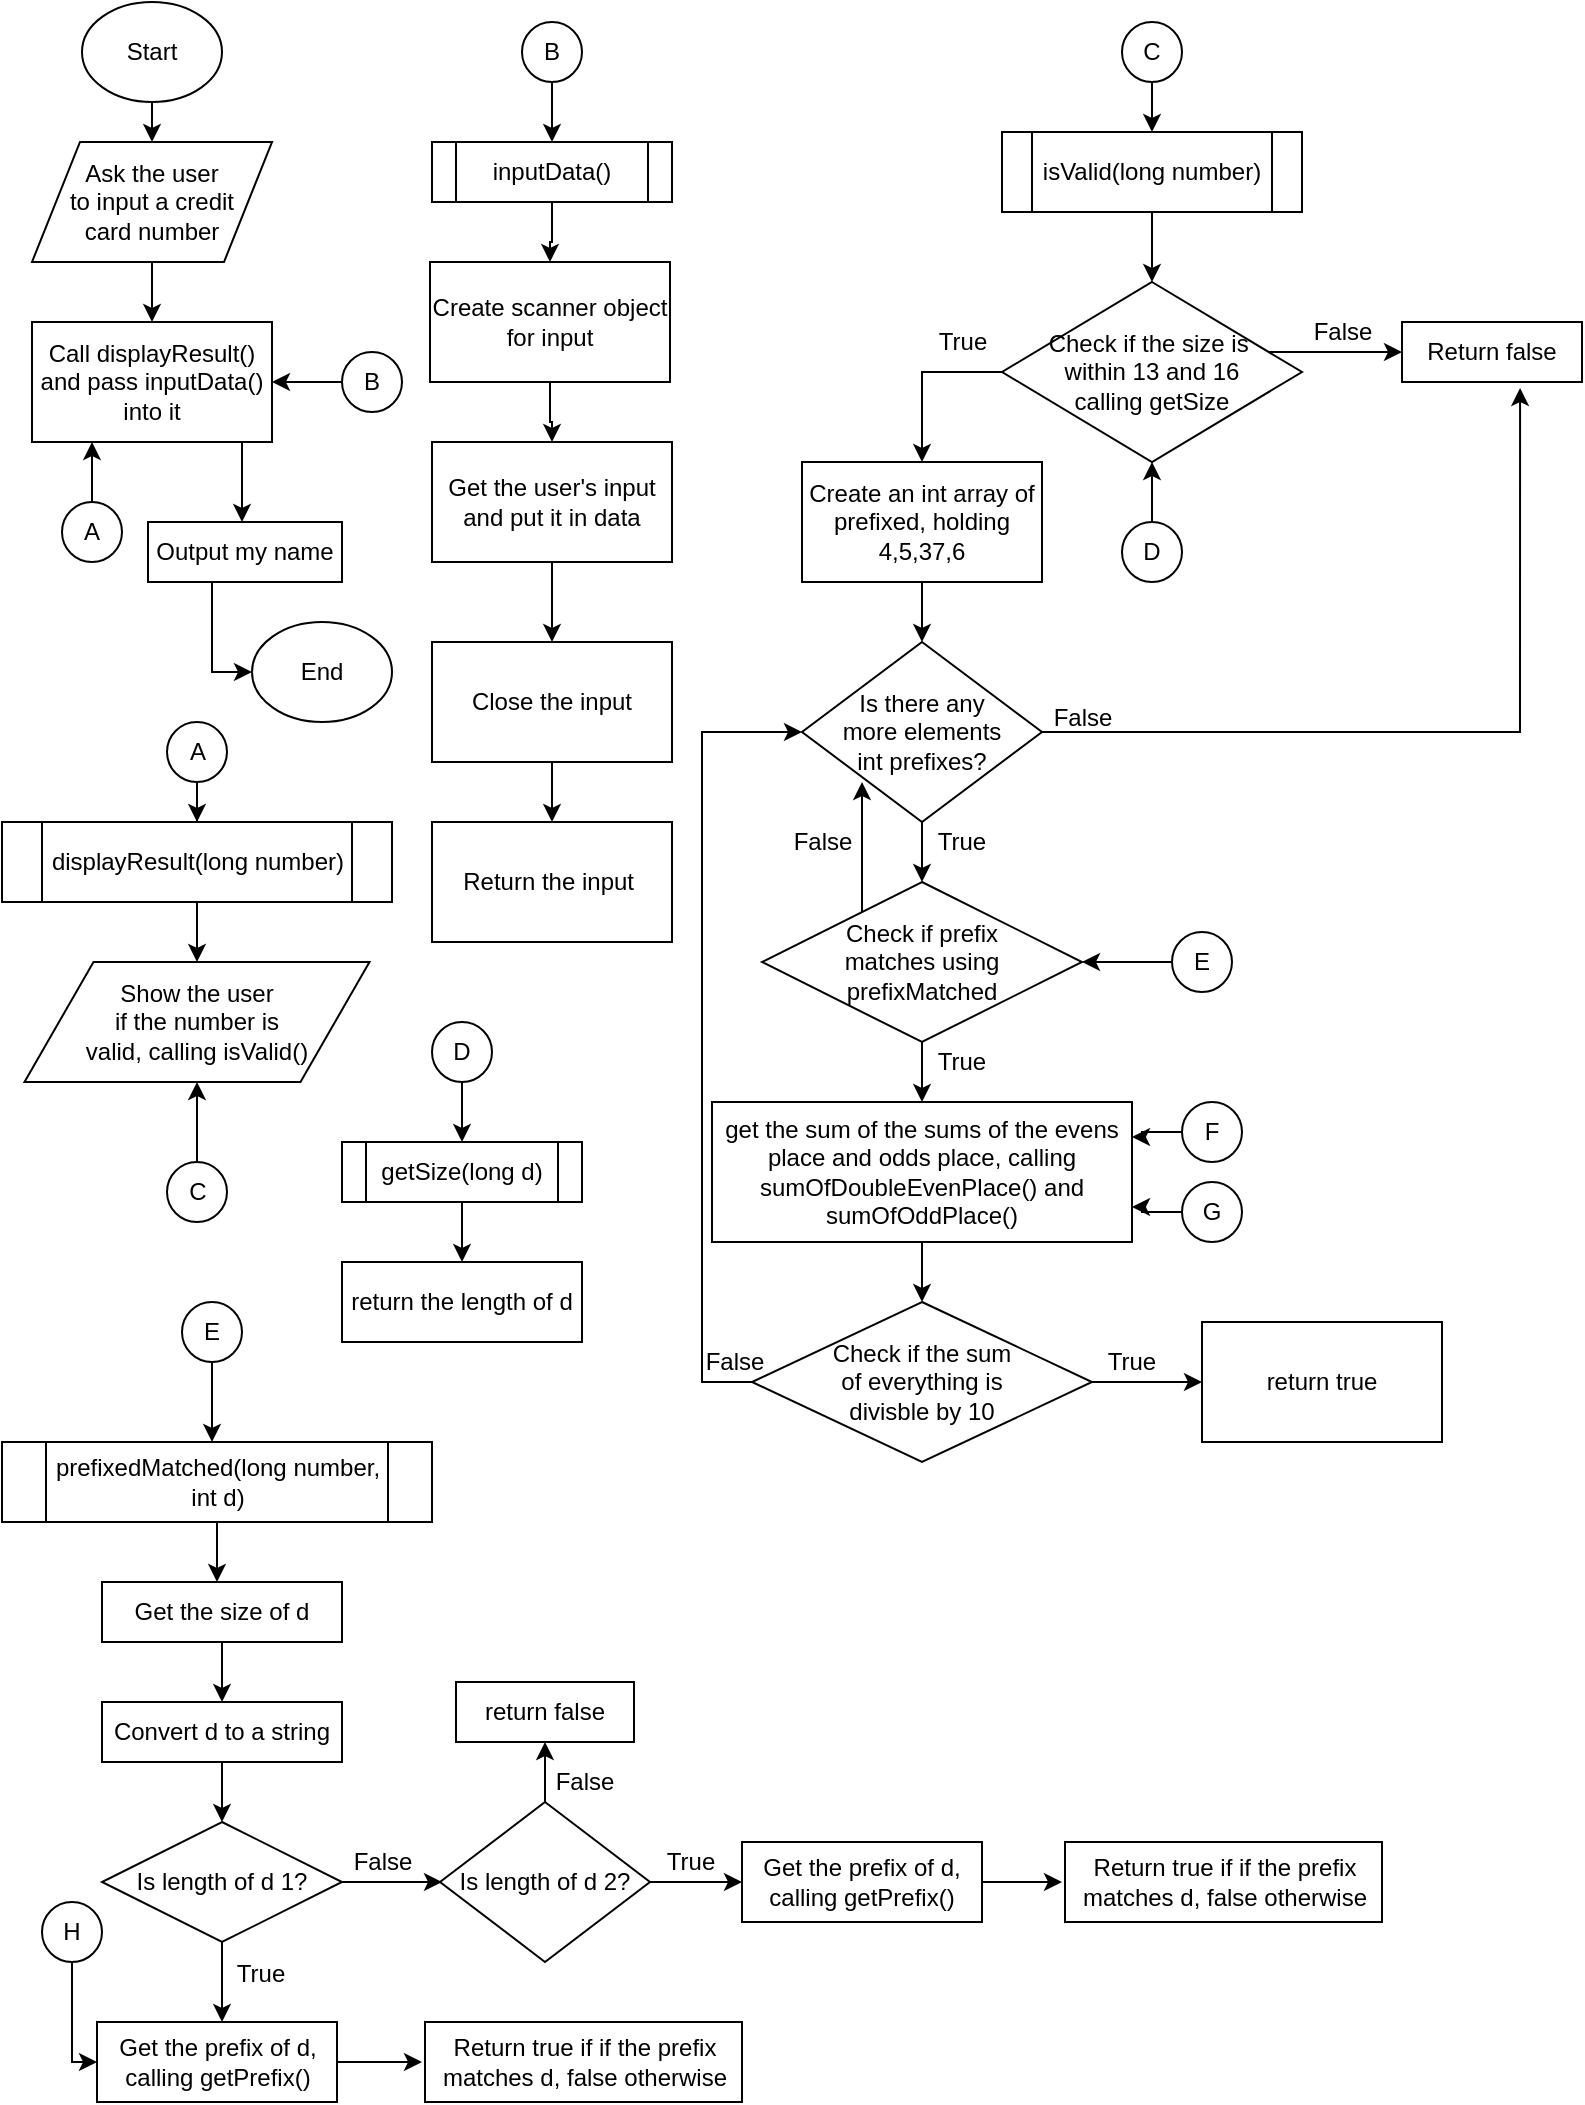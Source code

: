 <mxfile version="12.5.3" type="device" pages="3"><diagram id="Zh3_tACaRsR94poeAZzj" name="Page-1"><mxGraphModel dx="1086" dy="806" grid="1" gridSize="10" guides="1" tooltips="1" connect="1" arrows="1" fold="1" page="1" pageScale="1" pageWidth="850" pageHeight="1100" math="0" shadow="0"><root><mxCell id="0"/><mxCell id="1" parent="0"/><mxCell id="JKBiTN88IrvQaMKYuZO1-2" style="edgeStyle=orthogonalEdgeStyle;rounded=0;orthogonalLoop=1;jettySize=auto;html=1;" edge="1" parent="1" source="JKBiTN88IrvQaMKYuZO1-1"><mxGeometry relative="1" as="geometry"><mxPoint x="75" y="90" as="targetPoint"/></mxGeometry></mxCell><mxCell id="JKBiTN88IrvQaMKYuZO1-1" value="Start" style="ellipse;whiteSpace=wrap;html=1;" vertex="1" parent="1"><mxGeometry x="40" y="20" width="70" height="50" as="geometry"/></mxCell><mxCell id="JKBiTN88IrvQaMKYuZO1-10" style="edgeStyle=orthogonalEdgeStyle;rounded=0;orthogonalLoop=1;jettySize=auto;html=1;" edge="1" parent="1" source="JKBiTN88IrvQaMKYuZO1-9"><mxGeometry relative="1" as="geometry"><mxPoint x="75" y="180" as="targetPoint"/></mxGeometry></mxCell><mxCell id="JKBiTN88IrvQaMKYuZO1-9" value="Ask the user&lt;br&gt;to input a credit&lt;br&gt;card number" style="shape=parallelogram;perimeter=parallelogramPerimeter;whiteSpace=wrap;html=1;" vertex="1" parent="1"><mxGeometry x="15" y="90" width="120" height="60" as="geometry"/></mxCell><mxCell id="JKBiTN88IrvQaMKYuZO1-82" style="edgeStyle=orthogonalEdgeStyle;rounded=0;orthogonalLoop=1;jettySize=auto;html=1;" edge="1" parent="1" source="JKBiTN88IrvQaMKYuZO1-11"><mxGeometry relative="1" as="geometry"><mxPoint x="120" y="280" as="targetPoint"/><Array as="points"><mxPoint x="120" y="250"/><mxPoint x="120" y="250"/></Array></mxGeometry></mxCell><mxCell id="JKBiTN88IrvQaMKYuZO1-11" value="Call displayResult() and pass inputData() into it" style="rounded=0;whiteSpace=wrap;html=1;" vertex="1" parent="1"><mxGeometry x="15" y="180" width="120" height="60" as="geometry"/></mxCell><mxCell id="JKBiTN88IrvQaMKYuZO1-14" style="edgeStyle=orthogonalEdgeStyle;rounded=0;orthogonalLoop=1;jettySize=auto;html=1;entryX=0.25;entryY=1;entryDx=0;entryDy=0;" edge="1" parent="1" source="JKBiTN88IrvQaMKYuZO1-12" target="JKBiTN88IrvQaMKYuZO1-11"><mxGeometry relative="1" as="geometry"/></mxCell><mxCell id="JKBiTN88IrvQaMKYuZO1-12" value="A" style="ellipse;whiteSpace=wrap;html=1;aspect=fixed;" vertex="1" parent="1"><mxGeometry x="30" y="270" width="30" height="30" as="geometry"/></mxCell><mxCell id="JKBiTN88IrvQaMKYuZO1-15" style="edgeStyle=orthogonalEdgeStyle;rounded=0;orthogonalLoop=1;jettySize=auto;html=1;entryX=1;entryY=0.5;entryDx=0;entryDy=0;" edge="1" parent="1" source="JKBiTN88IrvQaMKYuZO1-13" target="JKBiTN88IrvQaMKYuZO1-11"><mxGeometry relative="1" as="geometry"/></mxCell><mxCell id="JKBiTN88IrvQaMKYuZO1-13" value="B" style="ellipse;whiteSpace=wrap;html=1;aspect=fixed;" vertex="1" parent="1"><mxGeometry x="170" y="195" width="30" height="30" as="geometry"/></mxCell><mxCell id="JKBiTN88IrvQaMKYuZO1-18" style="edgeStyle=orthogonalEdgeStyle;rounded=0;orthogonalLoop=1;jettySize=auto;html=1;entryX=0.5;entryY=0;entryDx=0;entryDy=0;" edge="1" parent="1" source="JKBiTN88IrvQaMKYuZO1-16" target="JKBiTN88IrvQaMKYuZO1-19"><mxGeometry relative="1" as="geometry"><mxPoint x="75" y="380" as="targetPoint"/></mxGeometry></mxCell><mxCell id="JKBiTN88IrvQaMKYuZO1-16" value="A" style="ellipse;whiteSpace=wrap;html=1;aspect=fixed;" vertex="1" parent="1"><mxGeometry x="82.5" y="380" width="30" height="30" as="geometry"/></mxCell><mxCell id="JKBiTN88IrvQaMKYuZO1-27" style="edgeStyle=orthogonalEdgeStyle;rounded=0;orthogonalLoop=1;jettySize=auto;html=1;entryX=0.5;entryY=0;entryDx=0;entryDy=0;" edge="1" parent="1" source="JKBiTN88IrvQaMKYuZO1-17" target="JKBiTN88IrvQaMKYuZO1-38"><mxGeometry relative="1" as="geometry"><mxPoint x="320" y="70" as="targetPoint"/></mxGeometry></mxCell><mxCell id="JKBiTN88IrvQaMKYuZO1-17" value="B" style="ellipse;whiteSpace=wrap;html=1;aspect=fixed;" vertex="1" parent="1"><mxGeometry x="260" y="30" width="30" height="30" as="geometry"/></mxCell><mxCell id="JKBiTN88IrvQaMKYuZO1-21" style="edgeStyle=orthogonalEdgeStyle;rounded=0;orthogonalLoop=1;jettySize=auto;html=1;entryX=0.5;entryY=0;entryDx=0;entryDy=0;" edge="1" parent="1" source="JKBiTN88IrvQaMKYuZO1-19" target="JKBiTN88IrvQaMKYuZO1-20"><mxGeometry relative="1" as="geometry"><mxPoint x="97.5" y="450" as="targetPoint"/></mxGeometry></mxCell><mxCell id="JKBiTN88IrvQaMKYuZO1-19" value="displayResult(long number)" style="shape=process;whiteSpace=wrap;html=1;backgroundOutline=1;" vertex="1" parent="1"><mxGeometry y="430" width="195" height="40" as="geometry"/></mxCell><mxCell id="JKBiTN88IrvQaMKYuZO1-20" value="Show the user&lt;br&gt;if the number is&lt;br&gt;valid, calling isValid()" style="shape=parallelogram;perimeter=parallelogramPerimeter;whiteSpace=wrap;html=1;" vertex="1" parent="1"><mxGeometry x="11.25" y="500" width="172.5" height="60" as="geometry"/></mxCell><mxCell id="JKBiTN88IrvQaMKYuZO1-25" style="edgeStyle=orthogonalEdgeStyle;rounded=0;orthogonalLoop=1;jettySize=auto;html=1;entryX=0.5;entryY=1;entryDx=0;entryDy=0;" edge="1" parent="1" source="JKBiTN88IrvQaMKYuZO1-22" target="JKBiTN88IrvQaMKYuZO1-20"><mxGeometry relative="1" as="geometry"/></mxCell><mxCell id="JKBiTN88IrvQaMKYuZO1-22" value="C" style="ellipse;whiteSpace=wrap;html=1;aspect=fixed;" vertex="1" parent="1"><mxGeometry x="82.5" y="600" width="30" height="30" as="geometry"/></mxCell><mxCell id="JKBiTN88IrvQaMKYuZO1-42" style="edgeStyle=orthogonalEdgeStyle;rounded=0;orthogonalLoop=1;jettySize=auto;html=1;" edge="1" parent="1" source="JKBiTN88IrvQaMKYuZO1-26" target="JKBiTN88IrvQaMKYuZO1-41"><mxGeometry relative="1" as="geometry"/></mxCell><mxCell id="JKBiTN88IrvQaMKYuZO1-26" value="C" style="ellipse;whiteSpace=wrap;html=1;aspect=fixed;" vertex="1" parent="1"><mxGeometry x="560" y="30" width="30" height="30" as="geometry"/></mxCell><mxCell id="JKBiTN88IrvQaMKYuZO1-29" style="edgeStyle=orthogonalEdgeStyle;rounded=0;orthogonalLoop=1;jettySize=auto;html=1;entryX=0.5;entryY=0;entryDx=0;entryDy=0;" edge="1" parent="1" source="JKBiTN88IrvQaMKYuZO1-28" target="JKBiTN88IrvQaMKYuZO1-30"><mxGeometry relative="1" as="geometry"><mxPoint x="275" y="180" as="targetPoint"/></mxGeometry></mxCell><mxCell id="JKBiTN88IrvQaMKYuZO1-28" value="Create scanner object for input" style="rounded=0;whiteSpace=wrap;html=1;" vertex="1" parent="1"><mxGeometry x="214" y="150" width="120" height="60" as="geometry"/></mxCell><mxCell id="JKBiTN88IrvQaMKYuZO1-31" style="edgeStyle=orthogonalEdgeStyle;rounded=0;orthogonalLoop=1;jettySize=auto;html=1;entryX=0.5;entryY=0;entryDx=0;entryDy=0;" edge="1" parent="1" source="JKBiTN88IrvQaMKYuZO1-30" target="JKBiTN88IrvQaMKYuZO1-32"><mxGeometry relative="1" as="geometry"><mxPoint x="275" y="270" as="targetPoint"/></mxGeometry></mxCell><mxCell id="JKBiTN88IrvQaMKYuZO1-30" value="Get the user's input and put it in data" style="rounded=0;whiteSpace=wrap;html=1;" vertex="1" parent="1"><mxGeometry x="215" y="240" width="120" height="60" as="geometry"/></mxCell><mxCell id="JKBiTN88IrvQaMKYuZO1-33" style="edgeStyle=orthogonalEdgeStyle;rounded=0;orthogonalLoop=1;jettySize=auto;html=1;entryX=0.5;entryY=0;entryDx=0;entryDy=0;" edge="1" parent="1" source="JKBiTN88IrvQaMKYuZO1-32" target="JKBiTN88IrvQaMKYuZO1-34"><mxGeometry relative="1" as="geometry"><mxPoint x="275" y="360" as="targetPoint"/></mxGeometry></mxCell><mxCell id="JKBiTN88IrvQaMKYuZO1-32" value="Close the input" style="rounded=0;whiteSpace=wrap;html=1;" vertex="1" parent="1"><mxGeometry x="215" y="340" width="120" height="60" as="geometry"/></mxCell><mxCell id="JKBiTN88IrvQaMKYuZO1-34" value="Return the input&amp;nbsp;" style="rounded=0;whiteSpace=wrap;html=1;" vertex="1" parent="1"><mxGeometry x="215" y="430" width="120" height="60" as="geometry"/></mxCell><mxCell id="JKBiTN88IrvQaMKYuZO1-40" style="edgeStyle=orthogonalEdgeStyle;rounded=0;orthogonalLoop=1;jettySize=auto;html=1;entryX=0.5;entryY=0;entryDx=0;entryDy=0;" edge="1" parent="1" source="JKBiTN88IrvQaMKYuZO1-38" target="JKBiTN88IrvQaMKYuZO1-28"><mxGeometry relative="1" as="geometry"/></mxCell><mxCell id="JKBiTN88IrvQaMKYuZO1-38" value="inputData()" style="shape=process;whiteSpace=wrap;html=1;backgroundOutline=1;" vertex="1" parent="1"><mxGeometry x="215" y="90" width="120" height="30" as="geometry"/></mxCell><mxCell id="JKBiTN88IrvQaMKYuZO1-44" style="edgeStyle=orthogonalEdgeStyle;rounded=0;orthogonalLoop=1;jettySize=auto;html=1;" edge="1" parent="1" source="JKBiTN88IrvQaMKYuZO1-41" target="JKBiTN88IrvQaMKYuZO1-43"><mxGeometry relative="1" as="geometry"><mxPoint x="575" y="150" as="targetPoint"/></mxGeometry></mxCell><mxCell id="JKBiTN88IrvQaMKYuZO1-41" value="isValid(long number)" style="shape=process;whiteSpace=wrap;html=1;backgroundOutline=1;" vertex="1" parent="1"><mxGeometry x="500" y="85" width="150" height="40" as="geometry"/></mxCell><mxCell id="JKBiTN88IrvQaMKYuZO1-45" style="edgeStyle=orthogonalEdgeStyle;rounded=0;orthogonalLoop=1;jettySize=auto;html=1;" edge="1" parent="1" source="JKBiTN88IrvQaMKYuZO1-43"><mxGeometry relative="1" as="geometry"><mxPoint x="460" y="250" as="targetPoint"/><Array as="points"><mxPoint x="460" y="205"/></Array></mxGeometry></mxCell><mxCell id="JKBiTN88IrvQaMKYuZO1-46" style="edgeStyle=orthogonalEdgeStyle;rounded=0;orthogonalLoop=1;jettySize=auto;html=1;entryX=0;entryY=0.5;entryDx=0;entryDy=0;" edge="1" parent="1" source="JKBiTN88IrvQaMKYuZO1-43" target="JKBiTN88IrvQaMKYuZO1-49"><mxGeometry relative="1" as="geometry"><mxPoint x="710" y="200" as="targetPoint"/><Array as="points"><mxPoint x="660" y="195"/><mxPoint x="660" y="195"/></Array></mxGeometry></mxCell><mxCell id="JKBiTN88IrvQaMKYuZO1-43" value="Check if the size is&amp;nbsp;&lt;br&gt;within 13 and 16&lt;br&gt;calling getSize" style="rhombus;whiteSpace=wrap;html=1;" vertex="1" parent="1"><mxGeometry x="500" y="160" width="150" height="90" as="geometry"/></mxCell><mxCell id="JKBiTN88IrvQaMKYuZO1-47" value="False" style="text;html=1;align=center;verticalAlign=middle;resizable=0;points=[];autosize=1;" vertex="1" parent="1"><mxGeometry x="650" y="175" width="40" height="20" as="geometry"/></mxCell><mxCell id="JKBiTN88IrvQaMKYuZO1-48" value="True" style="text;html=1;align=center;verticalAlign=middle;resizable=0;points=[];autosize=1;" vertex="1" parent="1"><mxGeometry x="460" y="180" width="40" height="20" as="geometry"/></mxCell><mxCell id="JKBiTN88IrvQaMKYuZO1-49" value="Return false" style="rounded=0;whiteSpace=wrap;html=1;direction=east;" vertex="1" parent="1"><mxGeometry x="700" y="180" width="90" height="30" as="geometry"/></mxCell><mxCell id="JKBiTN88IrvQaMKYuZO1-54" style="edgeStyle=orthogonalEdgeStyle;rounded=0;orthogonalLoop=1;jettySize=auto;html=1;entryX=0.5;entryY=0;entryDx=0;entryDy=0;" edge="1" parent="1" source="JKBiTN88IrvQaMKYuZO1-50" target="JKBiTN88IrvQaMKYuZO1-51"><mxGeometry relative="1" as="geometry"/></mxCell><mxCell id="JKBiTN88IrvQaMKYuZO1-50" value="Create an int array of prefixed, holding 4,5,37,6" style="rounded=0;whiteSpace=wrap;html=1;" vertex="1" parent="1"><mxGeometry x="400" y="250" width="120" height="60" as="geometry"/></mxCell><mxCell id="JKBiTN88IrvQaMKYuZO1-55" style="edgeStyle=orthogonalEdgeStyle;rounded=0;orthogonalLoop=1;jettySize=auto;html=1;entryX=0.656;entryY=1.1;entryDx=0;entryDy=0;entryPerimeter=0;" edge="1" parent="1" source="JKBiTN88IrvQaMKYuZO1-51" target="JKBiTN88IrvQaMKYuZO1-49"><mxGeometry relative="1" as="geometry"/></mxCell><mxCell id="JKBiTN88IrvQaMKYuZO1-58" style="edgeStyle=orthogonalEdgeStyle;rounded=0;orthogonalLoop=1;jettySize=auto;html=1;" edge="1" parent="1" source="JKBiTN88IrvQaMKYuZO1-51"><mxGeometry relative="1" as="geometry"><mxPoint x="460" y="460" as="targetPoint"/></mxGeometry></mxCell><mxCell id="JKBiTN88IrvQaMKYuZO1-51" value="Is there any&lt;br&gt;more elements&lt;br&gt;int prefixes?" style="rhombus;whiteSpace=wrap;html=1;" vertex="1" parent="1"><mxGeometry x="400" y="340" width="120" height="90" as="geometry"/></mxCell><mxCell id="JKBiTN88IrvQaMKYuZO1-53" style="edgeStyle=orthogonalEdgeStyle;rounded=0;orthogonalLoop=1;jettySize=auto;html=1;entryX=0.5;entryY=1;entryDx=0;entryDy=0;" edge="1" parent="1" source="JKBiTN88IrvQaMKYuZO1-52" target="JKBiTN88IrvQaMKYuZO1-43"><mxGeometry relative="1" as="geometry"/></mxCell><mxCell id="JKBiTN88IrvQaMKYuZO1-52" value="D" style="ellipse;whiteSpace=wrap;html=1;aspect=fixed;" vertex="1" parent="1"><mxGeometry x="560" y="280" width="30" height="30" as="geometry"/></mxCell><mxCell id="JKBiTN88IrvQaMKYuZO1-56" value="False" style="text;html=1;align=center;verticalAlign=middle;resizable=0;points=[];autosize=1;" vertex="1" parent="1"><mxGeometry x="520" y="368" width="40" height="20" as="geometry"/></mxCell><mxCell id="JKBiTN88IrvQaMKYuZO1-59" value="True" style="text;html=1;strokeColor=none;fillColor=none;align=center;verticalAlign=middle;whiteSpace=wrap;rounded=0;" vertex="1" parent="1"><mxGeometry x="460" y="430" width="40" height="20" as="geometry"/></mxCell><mxCell id="JKBiTN88IrvQaMKYuZO1-63" style="edgeStyle=orthogonalEdgeStyle;rounded=0;orthogonalLoop=1;jettySize=auto;html=1;" edge="1" parent="1" source="JKBiTN88IrvQaMKYuZO1-60"><mxGeometry relative="1" as="geometry"><mxPoint x="430" y="410" as="targetPoint"/><Array as="points"><mxPoint x="430" y="450"/><mxPoint x="430" y="450"/></Array></mxGeometry></mxCell><mxCell id="JKBiTN88IrvQaMKYuZO1-65" style="edgeStyle=orthogonalEdgeStyle;rounded=0;orthogonalLoop=1;jettySize=auto;html=1;" edge="1" parent="1" source="JKBiTN88IrvQaMKYuZO1-60"><mxGeometry relative="1" as="geometry"><mxPoint x="460" y="570" as="targetPoint"/></mxGeometry></mxCell><mxCell id="JKBiTN88IrvQaMKYuZO1-60" value="Check if prefix&lt;br&gt;matches using&lt;br&gt;prefixMatched" style="rhombus;whiteSpace=wrap;html=1;" vertex="1" parent="1"><mxGeometry x="380" y="460" width="160" height="80" as="geometry"/></mxCell><mxCell id="JKBiTN88IrvQaMKYuZO1-62" value="False" style="text;html=1;align=center;verticalAlign=middle;resizable=0;points=[];autosize=1;" vertex="1" parent="1"><mxGeometry x="390" y="430" width="40" height="20" as="geometry"/></mxCell><mxCell id="JKBiTN88IrvQaMKYuZO1-66" value="True" style="text;html=1;strokeColor=none;fillColor=none;align=center;verticalAlign=middle;whiteSpace=wrap;rounded=0;" vertex="1" parent="1"><mxGeometry x="460" y="540" width="40" height="20" as="geometry"/></mxCell><mxCell id="JKBiTN88IrvQaMKYuZO1-68" style="edgeStyle=orthogonalEdgeStyle;rounded=0;orthogonalLoop=1;jettySize=auto;html=1;" edge="1" parent="1" source="JKBiTN88IrvQaMKYuZO1-67"><mxGeometry relative="1" as="geometry"><mxPoint x="460" y="670" as="targetPoint"/></mxGeometry></mxCell><mxCell id="JKBiTN88IrvQaMKYuZO1-67" value="get the sum of the sums of the evens place and odds place, calling sumOfDoubleEvenPlace() and sumOfOddPlace()" style="rounded=0;whiteSpace=wrap;html=1;" vertex="1" parent="1"><mxGeometry x="355" y="570" width="210" height="70" as="geometry"/></mxCell><mxCell id="JKBiTN88IrvQaMKYuZO1-70" style="edgeStyle=orthogonalEdgeStyle;rounded=0;orthogonalLoop=1;jettySize=auto;html=1;entryX=0;entryY=0.5;entryDx=0;entryDy=0;" edge="1" parent="1" source="JKBiTN88IrvQaMKYuZO1-69" target="JKBiTN88IrvQaMKYuZO1-51"><mxGeometry relative="1" as="geometry"><mxPoint x="350" y="380" as="targetPoint"/><Array as="points"><mxPoint x="350" y="710"/><mxPoint x="350" y="385"/></Array></mxGeometry></mxCell><mxCell id="JKBiTN88IrvQaMKYuZO1-72" style="edgeStyle=orthogonalEdgeStyle;rounded=0;orthogonalLoop=1;jettySize=auto;html=1;" edge="1" parent="1" source="JKBiTN88IrvQaMKYuZO1-69"><mxGeometry relative="1" as="geometry"><mxPoint x="600" y="710" as="targetPoint"/></mxGeometry></mxCell><mxCell id="JKBiTN88IrvQaMKYuZO1-69" value="Check if the sum&lt;br&gt;of everything is&lt;br&gt;divisble by 10" style="rhombus;whiteSpace=wrap;html=1;" vertex="1" parent="1"><mxGeometry x="375" y="670" width="170" height="80" as="geometry"/></mxCell><mxCell id="JKBiTN88IrvQaMKYuZO1-71" value="False" style="text;html=1;align=center;verticalAlign=middle;resizable=0;points=[];autosize=1;" vertex="1" parent="1"><mxGeometry x="346" y="690" width="40" height="20" as="geometry"/></mxCell><mxCell id="JKBiTN88IrvQaMKYuZO1-73" value="return true" style="rounded=0;whiteSpace=wrap;html=1;" vertex="1" parent="1"><mxGeometry x="600" y="680" width="120" height="60" as="geometry"/></mxCell><mxCell id="JKBiTN88IrvQaMKYuZO1-74" value="True" style="text;html=1;strokeColor=none;fillColor=none;align=center;verticalAlign=middle;whiteSpace=wrap;rounded=0;" vertex="1" parent="1"><mxGeometry x="545" y="690" width="40" height="20" as="geometry"/></mxCell><mxCell id="JKBiTN88IrvQaMKYuZO1-78" style="edgeStyle=orthogonalEdgeStyle;rounded=0;orthogonalLoop=1;jettySize=auto;html=1;entryX=1;entryY=0.25;entryDx=0;entryDy=0;" edge="1" parent="1" source="JKBiTN88IrvQaMKYuZO1-75" target="JKBiTN88IrvQaMKYuZO1-67"><mxGeometry relative="1" as="geometry"/></mxCell><mxCell id="JKBiTN88IrvQaMKYuZO1-75" value="F" style="ellipse;whiteSpace=wrap;html=1;aspect=fixed;" vertex="1" parent="1"><mxGeometry x="590" y="570" width="30" height="30" as="geometry"/></mxCell><mxCell id="JKBiTN88IrvQaMKYuZO1-79" style="edgeStyle=orthogonalEdgeStyle;rounded=0;orthogonalLoop=1;jettySize=auto;html=1;entryX=1;entryY=0.75;entryDx=0;entryDy=0;" edge="1" parent="1" source="JKBiTN88IrvQaMKYuZO1-76" target="JKBiTN88IrvQaMKYuZO1-67"><mxGeometry relative="1" as="geometry"/></mxCell><mxCell id="JKBiTN88IrvQaMKYuZO1-76" value="G" style="ellipse;whiteSpace=wrap;html=1;aspect=fixed;" vertex="1" parent="1"><mxGeometry x="590" y="610" width="30" height="30" as="geometry"/></mxCell><mxCell id="JKBiTN88IrvQaMKYuZO1-87" style="edgeStyle=orthogonalEdgeStyle;rounded=0;orthogonalLoop=1;jettySize=auto;html=1;" edge="1" parent="1" source="JKBiTN88IrvQaMKYuZO1-80"><mxGeometry relative="1" as="geometry"><mxPoint x="230" y="590" as="targetPoint"/></mxGeometry></mxCell><mxCell id="JKBiTN88IrvQaMKYuZO1-80" value="D" style="ellipse;whiteSpace=wrap;html=1;aspect=fixed;" vertex="1" parent="1"><mxGeometry x="215" y="530" width="30" height="30" as="geometry"/></mxCell><mxCell id="JKBiTN88IrvQaMKYuZO1-86" style="edgeStyle=orthogonalEdgeStyle;rounded=0;orthogonalLoop=1;jettySize=auto;html=1;entryX=0;entryY=0.5;entryDx=0;entryDy=0;" edge="1" parent="1" source="JKBiTN88IrvQaMKYuZO1-83" target="JKBiTN88IrvQaMKYuZO1-85"><mxGeometry relative="1" as="geometry"><Array as="points"><mxPoint x="105" y="355"/></Array></mxGeometry></mxCell><mxCell id="JKBiTN88IrvQaMKYuZO1-83" value="Output my name" style="rounded=0;whiteSpace=wrap;html=1;" vertex="1" parent="1"><mxGeometry x="73" y="280" width="97" height="30" as="geometry"/></mxCell><mxCell id="JKBiTN88IrvQaMKYuZO1-85" value="End" style="ellipse;whiteSpace=wrap;html=1;" vertex="1" parent="1"><mxGeometry x="125" y="330" width="70" height="50" as="geometry"/></mxCell><mxCell id="JKBiTN88IrvQaMKYuZO1-90" style="edgeStyle=orthogonalEdgeStyle;rounded=0;orthogonalLoop=1;jettySize=auto;html=1;" edge="1" parent="1" source="JKBiTN88IrvQaMKYuZO1-88"><mxGeometry relative="1" as="geometry"><mxPoint x="230" y="650" as="targetPoint"/></mxGeometry></mxCell><mxCell id="JKBiTN88IrvQaMKYuZO1-88" value="getSize(long d)" style="shape=process;whiteSpace=wrap;html=1;backgroundOutline=1;" vertex="1" parent="1"><mxGeometry x="170" y="590" width="120" height="30" as="geometry"/></mxCell><mxCell id="JKBiTN88IrvQaMKYuZO1-89" value="return the length of d" style="rounded=0;whiteSpace=wrap;html=1;" vertex="1" parent="1"><mxGeometry x="170" y="650" width="120" height="40" as="geometry"/></mxCell><mxCell id="JKBiTN88IrvQaMKYuZO1-92" style="edgeStyle=orthogonalEdgeStyle;rounded=0;orthogonalLoop=1;jettySize=auto;html=1;entryX=1;entryY=0.5;entryDx=0;entryDy=0;" edge="1" parent="1" source="JKBiTN88IrvQaMKYuZO1-91" target="JKBiTN88IrvQaMKYuZO1-60"><mxGeometry relative="1" as="geometry"/></mxCell><mxCell id="JKBiTN88IrvQaMKYuZO1-91" value="E" style="ellipse;whiteSpace=wrap;html=1;aspect=fixed;" vertex="1" parent="1"><mxGeometry x="585" y="485" width="30" height="30" as="geometry"/></mxCell><mxCell id="JKBiTN88IrvQaMKYuZO1-94" style="edgeStyle=orthogonalEdgeStyle;rounded=0;orthogonalLoop=1;jettySize=auto;html=1;" edge="1" parent="1" source="JKBiTN88IrvQaMKYuZO1-93"><mxGeometry relative="1" as="geometry"><mxPoint x="105" y="740" as="targetPoint"/></mxGeometry></mxCell><mxCell id="JKBiTN88IrvQaMKYuZO1-93" value="E" style="ellipse;whiteSpace=wrap;html=1;aspect=fixed;" vertex="1" parent="1"><mxGeometry x="90" y="670" width="30" height="30" as="geometry"/></mxCell><mxCell id="JKBiTN88IrvQaMKYuZO1-96" style="edgeStyle=orthogonalEdgeStyle;rounded=0;orthogonalLoop=1;jettySize=auto;html=1;" edge="1" parent="1" source="JKBiTN88IrvQaMKYuZO1-95"><mxGeometry relative="1" as="geometry"><mxPoint x="107.5" y="810" as="targetPoint"/></mxGeometry></mxCell><mxCell id="JKBiTN88IrvQaMKYuZO1-95" value="prefixedMatched(long number, int d)" style="shape=process;whiteSpace=wrap;html=1;backgroundOutline=1;" vertex="1" parent="1"><mxGeometry y="740" width="215" height="40" as="geometry"/></mxCell><mxCell id="JKBiTN88IrvQaMKYuZO1-98" style="edgeStyle=orthogonalEdgeStyle;rounded=0;orthogonalLoop=1;jettySize=auto;html=1;" edge="1" parent="1" source="JKBiTN88IrvQaMKYuZO1-97"><mxGeometry relative="1" as="geometry"><mxPoint x="110" y="870" as="targetPoint"/></mxGeometry></mxCell><mxCell id="JKBiTN88IrvQaMKYuZO1-97" value="Get the size of d" style="rounded=0;whiteSpace=wrap;html=1;" vertex="1" parent="1"><mxGeometry x="50" y="810" width="120" height="30" as="geometry"/></mxCell><mxCell id="JKBiTN88IrvQaMKYuZO1-100" style="edgeStyle=orthogonalEdgeStyle;rounded=0;orthogonalLoop=1;jettySize=auto;html=1;" edge="1" parent="1" source="JKBiTN88IrvQaMKYuZO1-99"><mxGeometry relative="1" as="geometry"><mxPoint x="110" y="930" as="targetPoint"/></mxGeometry></mxCell><mxCell id="JKBiTN88IrvQaMKYuZO1-99" value="Convert d to a string" style="rounded=0;whiteSpace=wrap;html=1;" vertex="1" parent="1"><mxGeometry x="50" y="870" width="120" height="30" as="geometry"/></mxCell><mxCell id="JKBiTN88IrvQaMKYuZO1-103" style="edgeStyle=orthogonalEdgeStyle;rounded=0;orthogonalLoop=1;jettySize=auto;html=1;" edge="1" parent="1" source="JKBiTN88IrvQaMKYuZO1-101"><mxGeometry relative="1" as="geometry"><mxPoint x="110" y="1030" as="targetPoint"/></mxGeometry></mxCell><mxCell id="JKBiTN88IrvQaMKYuZO1-105" style="edgeStyle=orthogonalEdgeStyle;rounded=0;orthogonalLoop=1;jettySize=auto;html=1;" edge="1" parent="1" source="JKBiTN88IrvQaMKYuZO1-101"><mxGeometry relative="1" as="geometry"><mxPoint x="220" y="960" as="targetPoint"/></mxGeometry></mxCell><mxCell id="JKBiTN88IrvQaMKYuZO1-101" value="Is length of d 1?" style="rhombus;whiteSpace=wrap;html=1;" vertex="1" parent="1"><mxGeometry x="50" y="930" width="120" height="60" as="geometry"/></mxCell><mxCell id="JKBiTN88IrvQaMKYuZO1-104" value="True" style="text;html=1;align=center;verticalAlign=middle;resizable=0;points=[];autosize=1;" vertex="1" parent="1"><mxGeometry x="108.5" y="996" width="40" height="20" as="geometry"/></mxCell><mxCell id="JKBiTN88IrvQaMKYuZO1-106" value="False" style="text;html=1;align=center;verticalAlign=middle;resizable=0;points=[];autosize=1;" vertex="1" parent="1"><mxGeometry x="170" y="940" width="40" height="20" as="geometry"/></mxCell><mxCell id="JKBiTN88IrvQaMKYuZO1-108" style="edgeStyle=orthogonalEdgeStyle;rounded=0;orthogonalLoop=1;jettySize=auto;html=1;" edge="1" parent="1" source="JKBiTN88IrvQaMKYuZO1-107"><mxGeometry relative="1" as="geometry"><mxPoint x="210" y="1050" as="targetPoint"/></mxGeometry></mxCell><mxCell id="JKBiTN88IrvQaMKYuZO1-107" value="Get the prefix of d, calling getPrefix()" style="rounded=0;whiteSpace=wrap;html=1;" vertex="1" parent="1"><mxGeometry x="47.5" y="1030" width="120" height="40" as="geometry"/></mxCell><mxCell id="JKBiTN88IrvQaMKYuZO1-116" style="edgeStyle=orthogonalEdgeStyle;rounded=0;orthogonalLoop=1;jettySize=auto;html=1;" edge="1" parent="1" source="JKBiTN88IrvQaMKYuZO1-109"><mxGeometry relative="1" as="geometry"><mxPoint x="370" y="960" as="targetPoint"/></mxGeometry></mxCell><mxCell id="JKBiTN88IrvQaMKYuZO1-117" style="edgeStyle=orthogonalEdgeStyle;rounded=0;orthogonalLoop=1;jettySize=auto;html=1;" edge="1" parent="1" source="JKBiTN88IrvQaMKYuZO1-109"><mxGeometry relative="1" as="geometry"><mxPoint x="271.5" y="890" as="targetPoint"/></mxGeometry></mxCell><mxCell id="JKBiTN88IrvQaMKYuZO1-109" value="Is length of d 2?" style="rhombus;whiteSpace=wrap;html=1;" vertex="1" parent="1"><mxGeometry x="219" y="920" width="105" height="80" as="geometry"/></mxCell><mxCell id="JKBiTN88IrvQaMKYuZO1-110" value="Return true if if the prefix matches d, false otherwise" style="rounded=0;whiteSpace=wrap;html=1;" vertex="1" parent="1"><mxGeometry x="211.5" y="1030" width="158.5" height="40" as="geometry"/></mxCell><mxCell id="JKBiTN88IrvQaMKYuZO1-115" style="edgeStyle=orthogonalEdgeStyle;rounded=0;orthogonalLoop=1;jettySize=auto;html=1;entryX=0;entryY=0.5;entryDx=0;entryDy=0;" edge="1" parent="1" source="JKBiTN88IrvQaMKYuZO1-111" target="JKBiTN88IrvQaMKYuZO1-107"><mxGeometry relative="1" as="geometry"><Array as="points"><mxPoint x="35" y="1050"/></Array></mxGeometry></mxCell><mxCell id="JKBiTN88IrvQaMKYuZO1-111" value="H" style="ellipse;whiteSpace=wrap;html=1;aspect=fixed;" vertex="1" parent="1"><mxGeometry x="20" y="970" width="30" height="30" as="geometry"/></mxCell><mxCell id="JKBiTN88IrvQaMKYuZO1-118" value="False" style="text;html=1;align=center;verticalAlign=middle;resizable=0;points=[];autosize=1;" vertex="1" parent="1"><mxGeometry x="270.75" y="900" width="40" height="20" as="geometry"/></mxCell><mxCell id="JKBiTN88IrvQaMKYuZO1-119" value="True" style="text;html=1;align=center;verticalAlign=middle;resizable=0;points=[];autosize=1;" vertex="1" parent="1"><mxGeometry x="324" y="940" width="40" height="20" as="geometry"/></mxCell><mxCell id="JKBiTN88IrvQaMKYuZO1-120" value="return false" style="rounded=0;whiteSpace=wrap;html=1;" vertex="1" parent="1"><mxGeometry x="227" y="860" width="89" height="30" as="geometry"/></mxCell><mxCell id="JKBiTN88IrvQaMKYuZO1-123" style="edgeStyle=orthogonalEdgeStyle;rounded=0;orthogonalLoop=1;jettySize=auto;html=1;" edge="1" parent="1" source="JKBiTN88IrvQaMKYuZO1-121"><mxGeometry relative="1" as="geometry"><mxPoint x="530" y="960" as="targetPoint"/></mxGeometry></mxCell><mxCell id="JKBiTN88IrvQaMKYuZO1-121" value="Get the prefix of d, calling getPrefix()" style="rounded=0;whiteSpace=wrap;html=1;" vertex="1" parent="1"><mxGeometry x="370" y="940" width="120" height="40" as="geometry"/></mxCell><mxCell id="JKBiTN88IrvQaMKYuZO1-122" value="Return true if if the prefix matches d, false otherwise" style="rounded=0;whiteSpace=wrap;html=1;" vertex="1" parent="1"><mxGeometry x="531.5" y="940" width="158.5" height="40" as="geometry"/></mxCell></root></mxGraphModel></diagram><diagram id="_RCmpFp1z4l5EuN1qgcw" name="Page-2"><mxGraphModel dx="1086" dy="806" grid="1" gridSize="10" guides="1" tooltips="1" connect="1" arrows="1" fold="1" page="1" pageScale="1" pageWidth="850" pageHeight="1100" math="0" shadow="0"><root><mxCell id="QlCvPHFuxJA9qdfiCc2M-0"/><mxCell id="QlCvPHFuxJA9qdfiCc2M-1" parent="QlCvPHFuxJA9qdfiCc2M-0"/><mxCell id="hZoHSEpnoEWfX5pb7glJ-1" style="edgeStyle=orthogonalEdgeStyle;rounded=0;orthogonalLoop=1;jettySize=auto;html=1;" edge="1" parent="QlCvPHFuxJA9qdfiCc2M-1" source="3jYBs5XV3CBwIMEwNo7_-0"><mxGeometry relative="1" as="geometry"><mxPoint x="150" y="90" as="targetPoint"/></mxGeometry></mxCell><mxCell id="3jYBs5XV3CBwIMEwNo7_-0" value="F" style="ellipse;whiteSpace=wrap;html=1;aspect=fixed;" vertex="1" parent="QlCvPHFuxJA9qdfiCc2M-1"><mxGeometry x="135" y="30" width="30" height="30" as="geometry"/></mxCell><mxCell id="hZoHSEpnoEWfX5pb7glJ-3" style="edgeStyle=orthogonalEdgeStyle;rounded=0;orthogonalLoop=1;jettySize=auto;html=1;" edge="1" parent="QlCvPHFuxJA9qdfiCc2M-1" source="hZoHSEpnoEWfX5pb7glJ-0"><mxGeometry relative="1" as="geometry"><mxPoint x="150" y="180" as="targetPoint"/></mxGeometry></mxCell><mxCell id="hZoHSEpnoEWfX5pb7glJ-0" value="sumOfDoubleEvenPlace(long number)" style="shape=process;whiteSpace=wrap;html=1;backgroundOutline=1;" vertex="1" parent="QlCvPHFuxJA9qdfiCc2M-1"><mxGeometry x="50" y="90" width="200" height="60" as="geometry"/></mxCell><mxCell id="hZoHSEpnoEWfX5pb7glJ-4" style="edgeStyle=orthogonalEdgeStyle;rounded=0;orthogonalLoop=1;jettySize=auto;html=1;" edge="1" parent="QlCvPHFuxJA9qdfiCc2M-1" source="hZoHSEpnoEWfX5pb7glJ-2"><mxGeometry relative="1" as="geometry"><mxPoint x="150" y="270" as="targetPoint"/></mxGeometry></mxCell><mxCell id="hZoHSEpnoEWfX5pb7glJ-2" value="Reverse the number so that it can be read right to left" style="rounded=0;whiteSpace=wrap;html=1;" vertex="1" parent="QlCvPHFuxJA9qdfiCc2M-1"><mxGeometry x="90" y="180" width="120" height="60" as="geometry"/></mxCell><mxCell id="hZoHSEpnoEWfX5pb7glJ-6" style="edgeStyle=orthogonalEdgeStyle;rounded=0;orthogonalLoop=1;jettySize=auto;html=1;" edge="1" parent="QlCvPHFuxJA9qdfiCc2M-1" source="hZoHSEpnoEWfX5pb7glJ-5"><mxGeometry relative="1" as="geometry"><mxPoint x="150" y="360" as="targetPoint"/></mxGeometry></mxCell><mxCell id="hZoHSEpnoEWfX5pb7glJ-5" value="create array doubles of type String to hold even place numbers" style="rounded=0;whiteSpace=wrap;html=1;" vertex="1" parent="QlCvPHFuxJA9qdfiCc2M-1"><mxGeometry x="90" y="270" width="120" height="60" as="geometry"/></mxCell><mxCell id="hZoHSEpnoEWfX5pb7glJ-9" style="edgeStyle=orthogonalEdgeStyle;rounded=0;orthogonalLoop=1;jettySize=auto;html=1;" edge="1" parent="QlCvPHFuxJA9qdfiCc2M-1" source="hZoHSEpnoEWfX5pb7glJ-7"><mxGeometry relative="1" as="geometry"><mxPoint x="150" y="450" as="targetPoint"/></mxGeometry></mxCell><mxCell id="hZoHSEpnoEWfX5pb7glJ-7" value="Create sum to hold the sum of the even place numbers * 2" style="rounded=0;whiteSpace=wrap;html=1;" vertex="1" parent="QlCvPHFuxJA9qdfiCc2M-1"><mxGeometry x="90" y="360" width="120" height="60" as="geometry"/></mxCell><mxCell id="hZoHSEpnoEWfX5pb7glJ-11" style="edgeStyle=orthogonalEdgeStyle;rounded=0;orthogonalLoop=1;jettySize=auto;html=1;entryX=0.5;entryY=0;entryDx=0;entryDy=0;" edge="1" parent="QlCvPHFuxJA9qdfiCc2M-1" source="hZoHSEpnoEWfX5pb7glJ-8" target="hZoHSEpnoEWfX5pb7glJ-10"><mxGeometry relative="1" as="geometry"/></mxCell><mxCell id="hZoHSEpnoEWfX5pb7glJ-8" value="create i, k , i as 1, and k as 0." style="rounded=0;whiteSpace=wrap;html=1;" vertex="1" parent="QlCvPHFuxJA9qdfiCc2M-1"><mxGeometry x="90" y="450" width="120" height="60" as="geometry"/></mxCell><mxCell id="hZoHSEpnoEWfX5pb7glJ-12" style="edgeStyle=orthogonalEdgeStyle;rounded=0;orthogonalLoop=1;jettySize=auto;html=1;" edge="1" parent="QlCvPHFuxJA9qdfiCc2M-1" source="hZoHSEpnoEWfX5pb7glJ-10"><mxGeometry relative="1" as="geometry"><mxPoint x="290" y="630" as="targetPoint"/><Array as="points"><mxPoint x="290" y="580"/><mxPoint x="290" y="610"/></Array></mxGeometry></mxCell><mxCell id="hZoHSEpnoEWfX5pb7glJ-15" style="edgeStyle=orthogonalEdgeStyle;rounded=0;orthogonalLoop=1;jettySize=auto;html=1;" edge="1" parent="QlCvPHFuxJA9qdfiCc2M-1" source="hZoHSEpnoEWfX5pb7glJ-10"><mxGeometry relative="1" as="geometry"><mxPoint x="150" y="660" as="targetPoint"/></mxGeometry></mxCell><mxCell id="hZoHSEpnoEWfX5pb7glJ-10" value="Is i &amp;lt; length of reversedNumber?" style="rhombus;whiteSpace=wrap;html=1;" vertex="1" parent="QlCvPHFuxJA9qdfiCc2M-1"><mxGeometry x="70" y="540" width="160" height="80" as="geometry"/></mxCell><mxCell id="hZoHSEpnoEWfX5pb7glJ-13" value="False" style="text;html=1;align=center;verticalAlign=middle;resizable=0;points=[];autosize=1;" vertex="1" parent="QlCvPHFuxJA9qdfiCc2M-1"><mxGeometry x="230" y="560" width="40" height="20" as="geometry"/></mxCell><mxCell id="hZoHSEpnoEWfX5pb7glJ-16" value="True" style="text;html=1;align=center;verticalAlign=middle;resizable=0;points=[];autosize=1;" vertex="1" parent="QlCvPHFuxJA9qdfiCc2M-1"><mxGeometry x="150" y="630" width="40" height="20" as="geometry"/></mxCell><mxCell id="hZoHSEpnoEWfX5pb7glJ-18" style="edgeStyle=orthogonalEdgeStyle;rounded=0;orthogonalLoop=1;jettySize=auto;html=1;" edge="1" parent="QlCvPHFuxJA9qdfiCc2M-1" source="hZoHSEpnoEWfX5pb7glJ-17"><mxGeometry relative="1" as="geometry"><mxPoint x="150" y="730" as="targetPoint"/></mxGeometry></mxCell><mxCell id="hZoHSEpnoEWfX5pb7glJ-17" value="add 2 to i, 1 to k" style="rounded=0;whiteSpace=wrap;html=1;" vertex="1" parent="QlCvPHFuxJA9qdfiCc2M-1"><mxGeometry x="90" y="660" width="120" height="40" as="geometry"/></mxCell><mxCell id="hZoHSEpnoEWfX5pb7glJ-20" style="edgeStyle=orthogonalEdgeStyle;rounded=0;orthogonalLoop=1;jettySize=auto;html=1;entryX=0;entryY=0.5;entryDx=0;entryDy=0;" edge="1" parent="QlCvPHFuxJA9qdfiCc2M-1" source="hZoHSEpnoEWfX5pb7glJ-19" target="hZoHSEpnoEWfX5pb7glJ-10"><mxGeometry relative="1" as="geometry"><mxPoint x="150" y="850" as="targetPoint"/><Array as="points"><mxPoint x="50" y="775"/><mxPoint x="50" y="580"/></Array></mxGeometry></mxCell><mxCell id="hZoHSEpnoEWfX5pb7glJ-19" value="Split reveredNumber into an array by &quot;&quot; and add the item at i to the item at k of the doubles array" style="rounded=0;whiteSpace=wrap;html=1;" vertex="1" parent="QlCvPHFuxJA9qdfiCc2M-1"><mxGeometry x="90" y="730" width="120" height="90" as="geometry"/></mxCell><mxCell id="hZoHSEpnoEWfX5pb7glJ-22" style="edgeStyle=orthogonalEdgeStyle;rounded=0;orthogonalLoop=1;jettySize=auto;html=1;entryX=0.392;entryY=0.033;entryDx=0;entryDy=0;entryPerimeter=0;" edge="1" parent="QlCvPHFuxJA9qdfiCc2M-1" source="hZoHSEpnoEWfX5pb7glJ-21" target="hZoHSEpnoEWfX5pb7glJ-27"><mxGeometry relative="1" as="geometry"><mxPoint x="290" y="770" as="targetPoint"/></mxGeometry></mxCell><mxCell id="hZoHSEpnoEWfX5pb7glJ-23" style="edgeStyle=orthogonalEdgeStyle;rounded=0;orthogonalLoop=1;jettySize=auto;html=1;" edge="1" parent="QlCvPHFuxJA9qdfiCc2M-1" source="hZoHSEpnoEWfX5pb7glJ-21"><mxGeometry relative="1" as="geometry"><mxPoint x="380" y="750" as="targetPoint"/><Array as="points"><mxPoint x="380" y="680"/><mxPoint x="380" y="740"/></Array></mxGeometry></mxCell><mxCell id="hZoHSEpnoEWfX5pb7glJ-21" value="Any more elements in the doubles array?" style="rhombus;whiteSpace=wrap;html=1;" vertex="1" parent="QlCvPHFuxJA9qdfiCc2M-1"><mxGeometry x="240" y="630" width="100" height="100" as="geometry"/></mxCell><mxCell id="hZoHSEpnoEWfX5pb7glJ-24" value="True" style="text;html=1;align=center;verticalAlign=middle;resizable=0;points=[];autosize=1;" vertex="1" parent="QlCvPHFuxJA9qdfiCc2M-1"><mxGeometry x="250" y="740" width="40" height="20" as="geometry"/></mxCell><mxCell id="hZoHSEpnoEWfX5pb7glJ-25" value="False" style="text;html=1;align=center;verticalAlign=middle;resizable=0;points=[];autosize=1;" vertex="1" parent="QlCvPHFuxJA9qdfiCc2M-1"><mxGeometry x="340" y="660" width="40" height="20" as="geometry"/></mxCell><mxCell id="hZoHSEpnoEWfX5pb7glJ-26" value="return sum" style="rounded=0;whiteSpace=wrap;html=1;" vertex="1" parent="QlCvPHFuxJA9qdfiCc2M-1"><mxGeometry x="340" y="750" width="80" height="30" as="geometry"/></mxCell><mxCell id="hZoHSEpnoEWfX5pb7glJ-28" style="edgeStyle=orthogonalEdgeStyle;rounded=0;orthogonalLoop=1;jettySize=auto;html=1;entryX=0;entryY=0.5;entryDx=0;entryDy=0;" edge="1" parent="QlCvPHFuxJA9qdfiCc2M-1" source="hZoHSEpnoEWfX5pb7glJ-27" target="hZoHSEpnoEWfX5pb7glJ-21"><mxGeometry relative="1" as="geometry"><mxPoint x="303" y="890" as="targetPoint"/><Array as="points"><mxPoint x="220" y="825"/><mxPoint x="220" y="680"/></Array></mxGeometry></mxCell><mxCell id="hZoHSEpnoEWfX5pb7glJ-27" value="Add to sum the answer from getDigit() the current number * 2" style="rounded=0;whiteSpace=wrap;html=1;" vertex="1" parent="QlCvPHFuxJA9qdfiCc2M-1"><mxGeometry x="243" y="790" width="120" height="70" as="geometry"/></mxCell><mxCell id="HY-9fBGu4gKGABCbppYk-1" style="edgeStyle=orthogonalEdgeStyle;rounded=0;orthogonalLoop=1;jettySize=auto;html=1;entryX=0;entryY=0.75;entryDx=0;entryDy=0;" edge="1" parent="QlCvPHFuxJA9qdfiCc2M-1" source="HY-9fBGu4gKGABCbppYk-0" target="hZoHSEpnoEWfX5pb7glJ-27"><mxGeometry relative="1" as="geometry"/></mxCell><mxCell id="HY-9fBGu4gKGABCbppYk-0" value="I" style="ellipse;whiteSpace=wrap;html=1;aspect=fixed;" vertex="1" parent="QlCvPHFuxJA9qdfiCc2M-1"><mxGeometry x="160" y="828" width="30" height="30" as="geometry"/></mxCell><mxCell id="HY-9fBGu4gKGABCbppYk-2" style="edgeStyle=orthogonalEdgeStyle;rounded=0;orthogonalLoop=1;jettySize=auto;html=1;" edge="1" parent="QlCvPHFuxJA9qdfiCc2M-1" source="HY-9fBGu4gKGABCbppYk-3"><mxGeometry relative="1" as="geometry"><mxPoint x="530" y="100" as="targetPoint"/></mxGeometry></mxCell><mxCell id="HY-9fBGu4gKGABCbppYk-3" value="G" style="ellipse;whiteSpace=wrap;html=1;aspect=fixed;" vertex="1" parent="QlCvPHFuxJA9qdfiCc2M-1"><mxGeometry x="515" y="40" width="30" height="30" as="geometry"/></mxCell><mxCell id="HY-9fBGu4gKGABCbppYk-4" style="edgeStyle=orthogonalEdgeStyle;rounded=0;orthogonalLoop=1;jettySize=auto;html=1;" edge="1" parent="QlCvPHFuxJA9qdfiCc2M-1" source="HY-9fBGu4gKGABCbppYk-5"><mxGeometry relative="1" as="geometry"><mxPoint x="530" y="190" as="targetPoint"/></mxGeometry></mxCell><mxCell id="HY-9fBGu4gKGABCbppYk-5" value="sumOfOddPlace(long number)" style="shape=process;whiteSpace=wrap;html=1;backgroundOutline=1;" vertex="1" parent="QlCvPHFuxJA9qdfiCc2M-1"><mxGeometry x="430" y="100" width="200" height="60" as="geometry"/></mxCell><mxCell id="HY-9fBGu4gKGABCbppYk-6" style="edgeStyle=orthogonalEdgeStyle;rounded=0;orthogonalLoop=1;jettySize=auto;html=1;" edge="1" parent="QlCvPHFuxJA9qdfiCc2M-1" source="HY-9fBGu4gKGABCbppYk-7"><mxGeometry relative="1" as="geometry"><mxPoint x="530" y="280" as="targetPoint"/></mxGeometry></mxCell><mxCell id="HY-9fBGu4gKGABCbppYk-7" value="Reverse the number so that it can be read right to left" style="rounded=0;whiteSpace=wrap;html=1;" vertex="1" parent="QlCvPHFuxJA9qdfiCc2M-1"><mxGeometry x="470" y="190" width="120" height="60" as="geometry"/></mxCell><mxCell id="HY-9fBGu4gKGABCbppYk-8" style="edgeStyle=orthogonalEdgeStyle;rounded=0;orthogonalLoop=1;jettySize=auto;html=1;" edge="1" parent="QlCvPHFuxJA9qdfiCc2M-1" source="HY-9fBGu4gKGABCbppYk-9"><mxGeometry relative="1" as="geometry"><mxPoint x="530" y="370" as="targetPoint"/></mxGeometry></mxCell><mxCell id="HY-9fBGu4gKGABCbppYk-9" value="create array doubles of type String to hold even place numbers" style="rounded=0;whiteSpace=wrap;html=1;" vertex="1" parent="QlCvPHFuxJA9qdfiCc2M-1"><mxGeometry x="470" y="280" width="120" height="60" as="geometry"/></mxCell><mxCell id="HY-9fBGu4gKGABCbppYk-10" style="edgeStyle=orthogonalEdgeStyle;rounded=0;orthogonalLoop=1;jettySize=auto;html=1;" edge="1" parent="QlCvPHFuxJA9qdfiCc2M-1" source="HY-9fBGu4gKGABCbppYk-11"><mxGeometry relative="1" as="geometry"><mxPoint x="530" y="460" as="targetPoint"/></mxGeometry></mxCell><mxCell id="HY-9fBGu4gKGABCbppYk-11" value="Create sum to hold the sum of the odd place numbers" style="rounded=0;whiteSpace=wrap;html=1;" vertex="1" parent="QlCvPHFuxJA9qdfiCc2M-1"><mxGeometry x="470" y="370" width="120" height="60" as="geometry"/></mxCell><mxCell id="HY-9fBGu4gKGABCbppYk-12" style="edgeStyle=orthogonalEdgeStyle;rounded=0;orthogonalLoop=1;jettySize=auto;html=1;entryX=0.5;entryY=0;entryDx=0;entryDy=0;" edge="1" parent="QlCvPHFuxJA9qdfiCc2M-1" source="HY-9fBGu4gKGABCbppYk-13" target="HY-9fBGu4gKGABCbppYk-16"><mxGeometry relative="1" as="geometry"/></mxCell><mxCell id="HY-9fBGu4gKGABCbppYk-13" value="create i, k , i as 0, and k as 0." style="rounded=0;whiteSpace=wrap;html=1;" vertex="1" parent="QlCvPHFuxJA9qdfiCc2M-1"><mxGeometry x="470" y="460" width="120" height="60" as="geometry"/></mxCell><mxCell id="HY-9fBGu4gKGABCbppYk-14" style="edgeStyle=orthogonalEdgeStyle;rounded=0;orthogonalLoop=1;jettySize=auto;html=1;" edge="1" parent="QlCvPHFuxJA9qdfiCc2M-1" source="HY-9fBGu4gKGABCbppYk-16"><mxGeometry relative="1" as="geometry"><mxPoint x="670" y="640" as="targetPoint"/><Array as="points"><mxPoint x="670" y="590"/><mxPoint x="670" y="620"/></Array></mxGeometry></mxCell><mxCell id="HY-9fBGu4gKGABCbppYk-15" style="edgeStyle=orthogonalEdgeStyle;rounded=0;orthogonalLoop=1;jettySize=auto;html=1;" edge="1" parent="QlCvPHFuxJA9qdfiCc2M-1" source="HY-9fBGu4gKGABCbppYk-16"><mxGeometry relative="1" as="geometry"><mxPoint x="530" y="670" as="targetPoint"/></mxGeometry></mxCell><mxCell id="HY-9fBGu4gKGABCbppYk-16" value="Is i &amp;lt; length of reversedNumber?" style="rhombus;whiteSpace=wrap;html=1;" vertex="1" parent="QlCvPHFuxJA9qdfiCc2M-1"><mxGeometry x="450" y="550" width="160" height="80" as="geometry"/></mxCell><mxCell id="HY-9fBGu4gKGABCbppYk-17" value="False" style="text;html=1;align=center;verticalAlign=middle;resizable=0;points=[];autosize=1;" vertex="1" parent="QlCvPHFuxJA9qdfiCc2M-1"><mxGeometry x="610" y="570" width="40" height="20" as="geometry"/></mxCell><mxCell id="HY-9fBGu4gKGABCbppYk-18" value="True" style="text;html=1;align=center;verticalAlign=middle;resizable=0;points=[];autosize=1;" vertex="1" parent="QlCvPHFuxJA9qdfiCc2M-1"><mxGeometry x="530" y="640" width="40" height="20" as="geometry"/></mxCell><mxCell id="HY-9fBGu4gKGABCbppYk-19" style="edgeStyle=orthogonalEdgeStyle;rounded=0;orthogonalLoop=1;jettySize=auto;html=1;" edge="1" parent="QlCvPHFuxJA9qdfiCc2M-1" source="HY-9fBGu4gKGABCbppYk-20"><mxGeometry relative="1" as="geometry"><mxPoint x="530" y="740" as="targetPoint"/></mxGeometry></mxCell><mxCell id="HY-9fBGu4gKGABCbppYk-20" value="add 2 to i, 1 to k" style="rounded=0;whiteSpace=wrap;html=1;" vertex="1" parent="QlCvPHFuxJA9qdfiCc2M-1"><mxGeometry x="470" y="670" width="120" height="40" as="geometry"/></mxCell><mxCell id="HY-9fBGu4gKGABCbppYk-21" style="edgeStyle=orthogonalEdgeStyle;rounded=0;orthogonalLoop=1;jettySize=auto;html=1;entryX=0;entryY=0.5;entryDx=0;entryDy=0;" edge="1" parent="QlCvPHFuxJA9qdfiCc2M-1" source="HY-9fBGu4gKGABCbppYk-22" target="HY-9fBGu4gKGABCbppYk-16"><mxGeometry relative="1" as="geometry"><mxPoint x="530" y="860" as="targetPoint"/><Array as="points"><mxPoint x="430" y="785"/><mxPoint x="430" y="590"/></Array></mxGeometry></mxCell><mxCell id="HY-9fBGu4gKGABCbppYk-22" value="Split reveredNumber into an array by &quot;&quot; and add the item at i to the item at k of the doubles array" style="rounded=0;whiteSpace=wrap;html=1;" vertex="1" parent="QlCvPHFuxJA9qdfiCc2M-1"><mxGeometry x="470" y="740" width="120" height="90" as="geometry"/></mxCell><mxCell id="HY-9fBGu4gKGABCbppYk-23" style="edgeStyle=orthogonalEdgeStyle;rounded=0;orthogonalLoop=1;jettySize=auto;html=1;entryX=0.392;entryY=0.033;entryDx=0;entryDy=0;entryPerimeter=0;" edge="1" parent="QlCvPHFuxJA9qdfiCc2M-1" source="HY-9fBGu4gKGABCbppYk-25" target="HY-9fBGu4gKGABCbppYk-30"><mxGeometry relative="1" as="geometry"><mxPoint x="670" y="780" as="targetPoint"/></mxGeometry></mxCell><mxCell id="HY-9fBGu4gKGABCbppYk-24" style="edgeStyle=orthogonalEdgeStyle;rounded=0;orthogonalLoop=1;jettySize=auto;html=1;" edge="1" parent="QlCvPHFuxJA9qdfiCc2M-1" source="HY-9fBGu4gKGABCbppYk-25"><mxGeometry relative="1" as="geometry"><mxPoint x="760" y="760" as="targetPoint"/><Array as="points"><mxPoint x="760" y="690"/><mxPoint x="760" y="750"/></Array></mxGeometry></mxCell><mxCell id="HY-9fBGu4gKGABCbppYk-25" value="Any more elements in the doubles array?" style="rhombus;whiteSpace=wrap;html=1;" vertex="1" parent="QlCvPHFuxJA9qdfiCc2M-1"><mxGeometry x="620" y="640" width="100" height="100" as="geometry"/></mxCell><mxCell id="HY-9fBGu4gKGABCbppYk-26" value="True" style="text;html=1;align=center;verticalAlign=middle;resizable=0;points=[];autosize=1;" vertex="1" parent="QlCvPHFuxJA9qdfiCc2M-1"><mxGeometry x="630" y="750" width="40" height="20" as="geometry"/></mxCell><mxCell id="HY-9fBGu4gKGABCbppYk-27" value="False" style="text;html=1;align=center;verticalAlign=middle;resizable=0;points=[];autosize=1;" vertex="1" parent="QlCvPHFuxJA9qdfiCc2M-1"><mxGeometry x="720" y="670" width="40" height="20" as="geometry"/></mxCell><mxCell id="HY-9fBGu4gKGABCbppYk-28" value="return sum" style="rounded=0;whiteSpace=wrap;html=1;" vertex="1" parent="QlCvPHFuxJA9qdfiCc2M-1"><mxGeometry x="720" y="760" width="80" height="30" as="geometry"/></mxCell><mxCell id="HY-9fBGu4gKGABCbppYk-29" style="edgeStyle=orthogonalEdgeStyle;rounded=0;orthogonalLoop=1;jettySize=auto;html=1;entryX=0;entryY=0.5;entryDx=0;entryDy=0;" edge="1" parent="QlCvPHFuxJA9qdfiCc2M-1" source="HY-9fBGu4gKGABCbppYk-30" target="HY-9fBGu4gKGABCbppYk-25"><mxGeometry relative="1" as="geometry"><mxPoint x="683" y="900" as="targetPoint"/><Array as="points"><mxPoint x="600" y="835"/><mxPoint x="600" y="690"/></Array></mxGeometry></mxCell><mxCell id="HY-9fBGu4gKGABCbppYk-30" value="Add the current value of the number to the sum" style="rounded=0;whiteSpace=wrap;html=1;" vertex="1" parent="QlCvPHFuxJA9qdfiCc2M-1"><mxGeometry x="623" y="800" width="120" height="70" as="geometry"/></mxCell></root></mxGraphModel></diagram><diagram id="L02VcMmr774sCYDyY_DE" name="Page-3"><mxGraphModel dx="1086" dy="806" grid="1" gridSize="10" guides="1" tooltips="1" connect="1" arrows="1" fold="1" page="1" pageScale="1" pageWidth="850" pageHeight="1100" math="0" shadow="0"><root><mxCell id="S2wCL58lss5KlVj9DoDa-0"/><mxCell id="S2wCL58lss5KlVj9DoDa-1" parent="S2wCL58lss5KlVj9DoDa-0"/><mxCell id="S2wCL58lss5KlVj9DoDa-2" style="edgeStyle=orthogonalEdgeStyle;rounded=0;orthogonalLoop=1;jettySize=auto;html=1;" edge="1" parent="S2wCL58lss5KlVj9DoDa-1" source="S2wCL58lss5KlVj9DoDa-3"><mxGeometry relative="1" as="geometry"><mxPoint x="150" y="90" as="targetPoint"/></mxGeometry></mxCell><mxCell id="S2wCL58lss5KlVj9DoDa-3" value="H" style="ellipse;whiteSpace=wrap;html=1;aspect=fixed;" vertex="1" parent="S2wCL58lss5KlVj9DoDa-1"><mxGeometry x="135" y="30" width="30" height="30" as="geometry"/></mxCell><mxCell id="DYKsalVR99toQFL7z1qZ-1" style="edgeStyle=orthogonalEdgeStyle;rounded=0;orthogonalLoop=1;jettySize=auto;html=1;entryX=0.5;entryY=0;entryDx=0;entryDy=0;" edge="1" parent="S2wCL58lss5KlVj9DoDa-1" source="S2wCL58lss5KlVj9DoDa-4" target="DYKsalVR99toQFL7z1qZ-0"><mxGeometry relative="1" as="geometry"/></mxCell><mxCell id="S2wCL58lss5KlVj9DoDa-4" value="getPrefix(long number, int k)" style="shape=process;whiteSpace=wrap;html=1;backgroundOutline=1;" vertex="1" parent="S2wCL58lss5KlVj9DoDa-1"><mxGeometry x="65" y="90" width="170" height="60" as="geometry"/></mxCell><mxCell id="DYKsalVR99toQFL7z1qZ-4" style="edgeStyle=orthogonalEdgeStyle;rounded=0;orthogonalLoop=1;jettySize=auto;html=1;" edge="1" parent="S2wCL58lss5KlVj9DoDa-1" source="DYKsalVR99toQFL7z1qZ-0"><mxGeometry relative="1" as="geometry"><mxPoint x="150" y="280" as="targetPoint"/></mxGeometry></mxCell><mxCell id="DYKsalVR99toQFL7z1qZ-0" value="Convert the number to a string" style="rounded=0;whiteSpace=wrap;html=1;" vertex="1" parent="S2wCL58lss5KlVj9DoDa-1"><mxGeometry x="90" y="190" width="120" height="60" as="geometry"/></mxCell><mxCell id="DYKsalVR99toQFL7z1qZ-8" style="edgeStyle=orthogonalEdgeStyle;rounded=0;orthogonalLoop=1;jettySize=auto;html=1;entryX=0.34;entryY=-0.083;entryDx=0;entryDy=0;entryPerimeter=0;" edge="1" parent="S2wCL58lss5KlVj9DoDa-1" source="DYKsalVR99toQFL7z1qZ-3" target="DYKsalVR99toQFL7z1qZ-7"><mxGeometry relative="1" as="geometry"><mxPoint x="50" y="320" as="targetPoint"/><Array as="points"><mxPoint x="61" y="320"/></Array></mxGeometry></mxCell><mxCell id="DYKsalVR99toQFL7z1qZ-9" style="edgeStyle=orthogonalEdgeStyle;rounded=0;orthogonalLoop=1;jettySize=auto;html=1;entryX=0.5;entryY=0;entryDx=0;entryDy=0;" edge="1" parent="S2wCL58lss5KlVj9DoDa-1" source="DYKsalVR99toQFL7z1qZ-3" target="DYKsalVR99toQFL7z1qZ-10"><mxGeometry relative="1" as="geometry"><mxPoint x="250" y="320" as="targetPoint"/><Array as="points"><mxPoint x="225" y="320"/></Array></mxGeometry></mxCell><mxCell id="DYKsalVR99toQFL7z1qZ-3" value="if k is 2?" style="rhombus;whiteSpace=wrap;html=1;" vertex="1" parent="S2wCL58lss5KlVj9DoDa-1"><mxGeometry x="110" y="280" width="80" height="80" as="geometry"/></mxCell><mxCell id="DYKsalVR99toQFL7z1qZ-6" value="True" style="text;html=1;align=center;verticalAlign=middle;resizable=0;points=[];autosize=1;" vertex="1" parent="S2wCL58lss5KlVj9DoDa-1"><mxGeometry x="60" y="300" width="40" height="20" as="geometry"/></mxCell><mxCell id="DYKsalVR99toQFL7z1qZ-7" value="Return the contcatination of first character and second character of the number" style="rounded=0;whiteSpace=wrap;html=1;" vertex="1" parent="S2wCL58lss5KlVj9DoDa-1"><mxGeometry x="5.5" y="380" width="163" height="60" as="geometry"/></mxCell><mxCell id="DYKsalVR99toQFL7z1qZ-10" value="Return the first character of the number" style="rounded=0;whiteSpace=wrap;html=1;" vertex="1" parent="S2wCL58lss5KlVj9DoDa-1"><mxGeometry x="165" y="450" width="120" height="60" as="geometry"/></mxCell><mxCell id="DYKsalVR99toQFL7z1qZ-11" value="False" style="text;html=1;align=center;verticalAlign=middle;resizable=0;points=[];autosize=1;" vertex="1" parent="S2wCL58lss5KlVj9DoDa-1"><mxGeometry x="226" y="380" width="40" height="20" as="geometry"/></mxCell><mxCell id="uU-FB80wu1pUJ0-xtQJG-1" style="edgeStyle=orthogonalEdgeStyle;rounded=0;orthogonalLoop=1;jettySize=auto;html=1;" edge="1" parent="S2wCL58lss5KlVj9DoDa-1" source="MKy5p8BWrlVhob_18vIu-0" target="uU-FB80wu1pUJ0-xtQJG-0"><mxGeometry relative="1" as="geometry"/></mxCell><mxCell id="MKy5p8BWrlVhob_18vIu-0" value="I" style="ellipse;whiteSpace=wrap;html=1;aspect=fixed;" vertex="1" parent="S2wCL58lss5KlVj9DoDa-1"><mxGeometry x="430" y="30" width="30" height="30" as="geometry"/></mxCell><mxCell id="uU-FB80wu1pUJ0-xtQJG-2" style="edgeStyle=orthogonalEdgeStyle;rounded=0;orthogonalLoop=1;jettySize=auto;html=1;" edge="1" parent="S2wCL58lss5KlVj9DoDa-1" source="uU-FB80wu1pUJ0-xtQJG-0"><mxGeometry relative="1" as="geometry"><mxPoint x="445" y="160" as="targetPoint"/></mxGeometry></mxCell><mxCell id="uU-FB80wu1pUJ0-xtQJG-0" value="getDigit(int number)" style="shape=process;whiteSpace=wrap;html=1;backgroundOutline=1;" vertex="1" parent="S2wCL58lss5KlVj9DoDa-1"><mxGeometry x="360" y="90" width="170" height="40" as="geometry"/></mxCell><mxCell id="uU-FB80wu1pUJ0-xtQJG-4" style="edgeStyle=orthogonalEdgeStyle;rounded=0;orthogonalLoop=1;jettySize=auto;html=1;" edge="1" parent="S2wCL58lss5KlVj9DoDa-1" source="uU-FB80wu1pUJ0-xtQJG-3"><mxGeometry relative="1" as="geometry"><mxPoint x="445" y="250" as="targetPoint"/></mxGeometry></mxCell><mxCell id="uU-FB80wu1pUJ0-xtQJG-3" value="Convert the number into a String" style="rounded=0;whiteSpace=wrap;html=1;" vertex="1" parent="S2wCL58lss5KlVj9DoDa-1"><mxGeometry x="385" y="160" width="120" height="60" as="geometry"/></mxCell><mxCell id="uU-FB80wu1pUJ0-xtQJG-6" style="edgeStyle=orthogonalEdgeStyle;rounded=0;orthogonalLoop=1;jettySize=auto;html=1;entryX=0;entryY=0.5;entryDx=0;entryDy=0;" edge="1" parent="S2wCL58lss5KlVj9DoDa-1" source="uU-FB80wu1pUJ0-xtQJG-5" target="uU-FB80wu1pUJ0-xtQJG-8"><mxGeometry relative="1" as="geometry"><mxPoint x="540" y="300" as="targetPoint"/><Array as="points"/></mxGeometry></mxCell><mxCell id="uU-FB80wu1pUJ0-xtQJG-9" style="edgeStyle=orthogonalEdgeStyle;rounded=0;orthogonalLoop=1;jettySize=auto;html=1;" edge="1" parent="S2wCL58lss5KlVj9DoDa-1" source="uU-FB80wu1pUJ0-xtQJG-5"><mxGeometry relative="1" as="geometry"><mxPoint x="445" y="350" as="targetPoint"/></mxGeometry></mxCell><mxCell id="uU-FB80wu1pUJ0-xtQJG-5" value="if length is 2?" style="rhombus;whiteSpace=wrap;html=1;" vertex="1" parent="S2wCL58lss5KlVj9DoDa-1"><mxGeometry x="390" y="250" width="110" height="80" as="geometry"/></mxCell><mxCell id="uU-FB80wu1pUJ0-xtQJG-7" value="False" style="text;html=1;align=center;verticalAlign=middle;resizable=0;points=[];autosize=1;" vertex="1" parent="S2wCL58lss5KlVj9DoDa-1"><mxGeometry x="505" y="270" width="40" height="20" as="geometry"/></mxCell><mxCell id="uU-FB80wu1pUJ0-xtQJG-8" value="Return the number" style="rounded=0;whiteSpace=wrap;html=1;" vertex="1" parent="S2wCL58lss5KlVj9DoDa-1"><mxGeometry x="550" y="270" width="110" height="40" as="geometry"/></mxCell><mxCell id="uU-FB80wu1pUJ0-xtQJG-10" value="True" style="text;html=1;align=center;verticalAlign=middle;resizable=0;points=[];autosize=1;" vertex="1" parent="S2wCL58lss5KlVj9DoDa-1"><mxGeometry x="400" y="330" width="40" height="20" as="geometry"/></mxCell><mxCell id="uU-FB80wu1pUJ0-xtQJG-13" style="edgeStyle=orthogonalEdgeStyle;rounded=0;orthogonalLoop=1;jettySize=auto;html=1;" edge="1" parent="S2wCL58lss5KlVj9DoDa-1" source="uU-FB80wu1pUJ0-xtQJG-11"><mxGeometry relative="1" as="geometry"><mxPoint x="450" y="480" as="targetPoint"/></mxGeometry></mxCell><mxCell id="uU-FB80wu1pUJ0-xtQJG-11" value="Split the string and put into an array" style="rounded=0;whiteSpace=wrap;html=1;" vertex="1" parent="S2wCL58lss5KlVj9DoDa-1"><mxGeometry x="390" y="400" width="120" height="60" as="geometry"/></mxCell><mxCell id="uU-FB80wu1pUJ0-xtQJG-14" style="edgeStyle=orthogonalEdgeStyle;rounded=0;orthogonalLoop=1;jettySize=auto;html=1;" edge="1" parent="S2wCL58lss5KlVj9DoDa-1" source="uU-FB80wu1pUJ0-xtQJG-12"><mxGeometry relative="1" as="geometry"><mxPoint x="540" y="520" as="targetPoint"/></mxGeometry></mxCell><mxCell id="uU-FB80wu1pUJ0-xtQJG-23" style="edgeStyle=orthogonalEdgeStyle;rounded=0;orthogonalLoop=1;jettySize=auto;html=1;" edge="1" parent="S2wCL58lss5KlVj9DoDa-1" source="uU-FB80wu1pUJ0-xtQJG-12"><mxGeometry relative="1" as="geometry"><mxPoint x="450" y="600" as="targetPoint"/></mxGeometry></mxCell><mxCell id="uU-FB80wu1pUJ0-xtQJG-12" value="Any elements&lt;br&gt;left in array?" style="rhombus;whiteSpace=wrap;html=1;" vertex="1" parent="S2wCL58lss5KlVj9DoDa-1"><mxGeometry x="400" y="480" width="100" height="80" as="geometry"/></mxCell><mxCell id="uU-FB80wu1pUJ0-xtQJG-15" value="False" style="text;html=1;align=center;verticalAlign=middle;resizable=0;points=[];autosize=1;" vertex="1" parent="S2wCL58lss5KlVj9DoDa-1"><mxGeometry x="490" y="500" width="40" height="20" as="geometry"/></mxCell><mxCell id="uU-FB80wu1pUJ0-xtQJG-16" value="return sum" style="rounded=0;whiteSpace=wrap;html=1;" vertex="1" parent="S2wCL58lss5KlVj9DoDa-1"><mxGeometry x="540" y="505" width="120" height="30" as="geometry"/></mxCell><mxCell id="uU-FB80wu1pUJ0-xtQJG-22" style="edgeStyle=orthogonalEdgeStyle;rounded=0;orthogonalLoop=1;jettySize=auto;html=1;exitX=0.5;exitY=1;exitDx=0;exitDy=0;entryX=0.5;entryY=0;entryDx=0;entryDy=0;" edge="1" parent="S2wCL58lss5KlVj9DoDa-1" source="uU-FB80wu1pUJ0-xtQJG-21" target="uU-FB80wu1pUJ0-xtQJG-11"><mxGeometry relative="1" as="geometry"/></mxCell><mxCell id="uU-FB80wu1pUJ0-xtQJG-21" value="create int called sum with 0" style="rounded=0;whiteSpace=wrap;html=1;" vertex="1" parent="S2wCL58lss5KlVj9DoDa-1"><mxGeometry x="390" y="350" width="120" height="30" as="geometry"/></mxCell><mxCell id="uU-FB80wu1pUJ0-xtQJG-24" value="True" style="text;html=1;align=center;verticalAlign=middle;resizable=0;points=[];autosize=1;" vertex="1" parent="S2wCL58lss5KlVj9DoDa-1"><mxGeometry x="413" y="561" width="40" height="20" as="geometry"/></mxCell><mxCell id="uU-FB80wu1pUJ0-xtQJG-26" style="edgeStyle=orthogonalEdgeStyle;rounded=0;orthogonalLoop=1;jettySize=auto;html=1;" edge="1" parent="S2wCL58lss5KlVj9DoDa-1" source="uU-FB80wu1pUJ0-xtQJG-25" target="uU-FB80wu1pUJ0-xtQJG-12"><mxGeometry relative="1" as="geometry"><Array as="points"><mxPoint x="380" y="630"/><mxPoint x="380" y="520"/></Array></mxGeometry></mxCell><mxCell id="uU-FB80wu1pUJ0-xtQJG-25" value="Add the number into sum" style="rounded=0;whiteSpace=wrap;html=1;" vertex="1" parent="S2wCL58lss5KlVj9DoDa-1"><mxGeometry x="400" y="600" width="120" height="60" as="geometry"/></mxCell></root></mxGraphModel></diagram></mxfile>